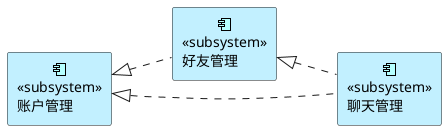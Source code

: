 @startuml UsecaseSubsystem
left to right direction

sprite $aComponent jar:archimate/application-component

archimate #APPLICATION "<<subsystem>>\n账户管理" as User <<application-component>>
archimate #APPLICATION "<<subsystem>>\n好友管理" as Friend <<application-component>>
archimate #APPLICATION "<<subsystem>>\n聊天管理" as Chat <<application-component>>

Friend .up.|> User
Chat .up.|> User
Chat .up.|> Friend
@enduml

@startuml UsecaseAccount
' sign up
' log in
' information
left to right direction

:用户: as User << Human >>
:数据库: as DB << Application >>

(注册) as (Signup)
(登录) as (Login)
(信息维护) as (Info)

User -- (Signup)
(Signup) -- DB : 新建账户

User -- (Login)
(Login) -- DB : 账户校验

User -- (Info)
(Info) -- DB : 修改账户信息
@enduml

@startuml UsecaseFriend
' add friend
' import friend
' delete friend
' group friend
left to right direction

:用户: as User << Human >>
:用户 B: as Userb << Human >>
:用户 A: as Usera << Human >>
:数据库: as DB << Application >>

(添加好友) as (Add)
(导入好友) as (Import)
(删除好友) as (Delete)
(好友分组) as (Group)

Usera -- (Add)
Userb -- (Add)
(Add) -- DB

Usera -- (Import)
Userb -- (Import)
(Import) -- DB

Usera -- (Delete)
Userb -- (Delete)
(Delete) -- DB

User -- (Group)
(Group) -- DB
@enduml

@startuml UsecaseChat
' online chat
' offline chat
left to right direction

:用户 A: as Usera << Human >>
:用户 B: as Userb << Human >>
:服务端: as Server << Application >>
:数据库: as DB << Application >>

(在线消息) as (Online)
(离线消息) as (Offline)

Usera -- (Online)
Userb -- (Online)
(Online) -- Server

Usera -- (Offline)
Userb -- (Offline)
(Offline) -- Server
(Offline) -- DB
@enduml
